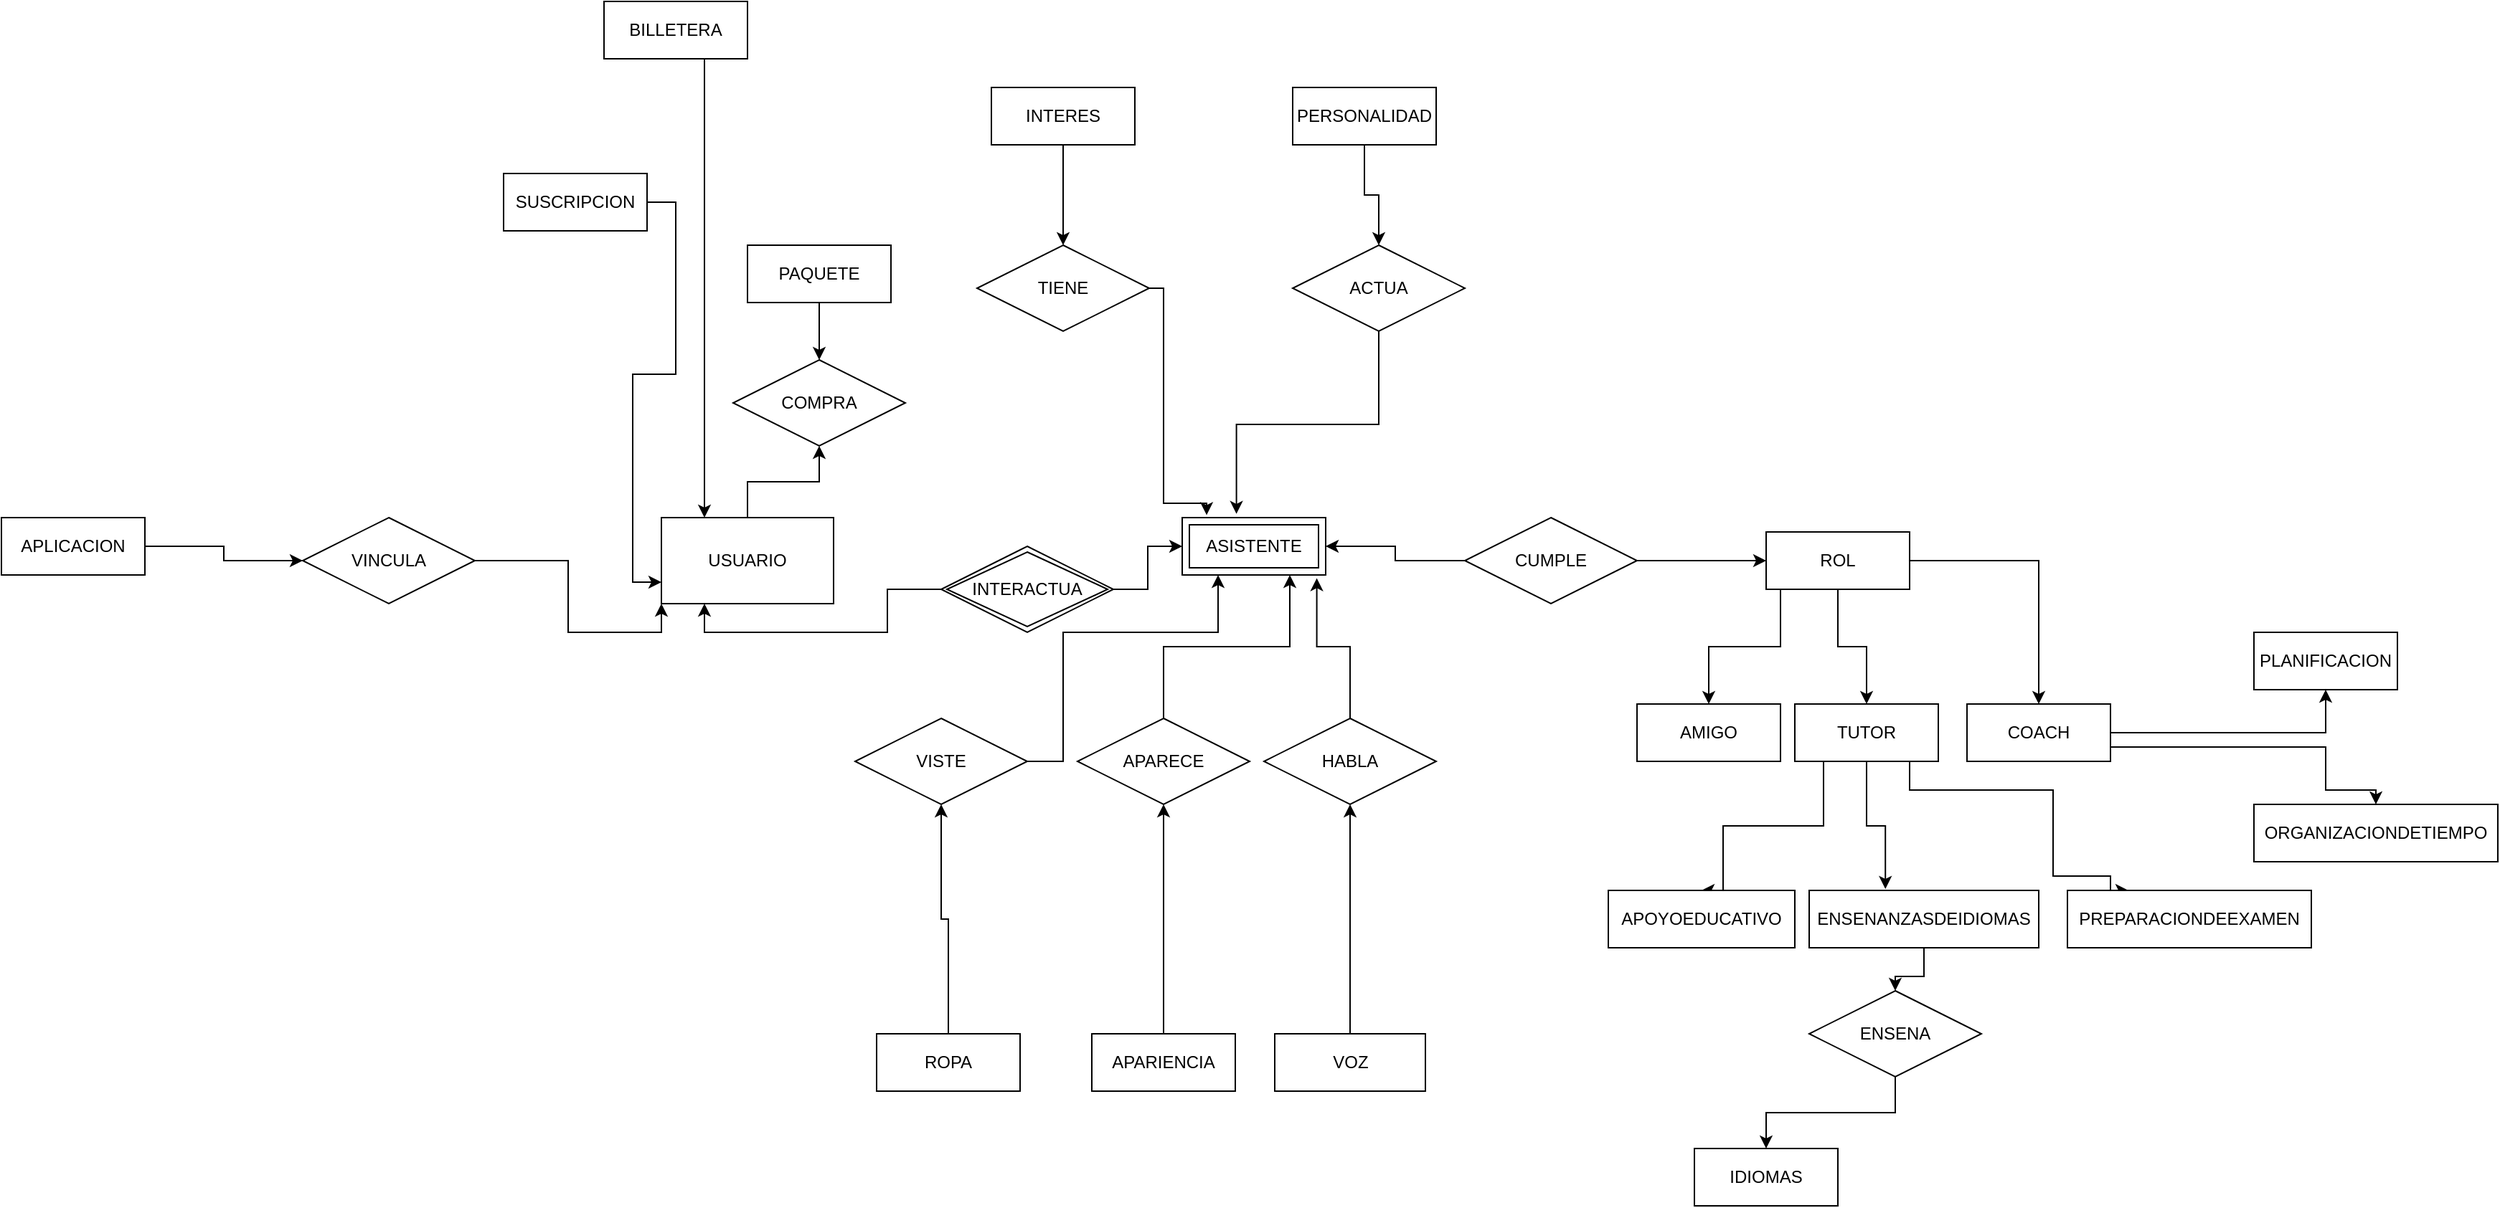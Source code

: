 <mxfile version="24.7.17">
  <diagram id="glA3qfK9mWjWR2VQTb70" name="Page-1">
    <mxGraphModel dx="2140" dy="1657" grid="1" gridSize="10" guides="1" tooltips="1" connect="1" arrows="1" fold="1" page="1" pageScale="1" pageWidth="850" pageHeight="1100" math="0" shadow="0">
      <root>
        <mxCell id="0" />
        <mxCell id="1" parent="0" />
        <mxCell id="xiUm4P153vPyHrwuNTw2-10" style="edgeStyle=orthogonalEdgeStyle;rounded=0;orthogonalLoop=1;jettySize=auto;html=1;entryX=0.5;entryY=1;entryDx=0;entryDy=0;" edge="1" parent="1" source="ocONnjmKs5eY3bMZPwjG-1" target="xiUm4P153vPyHrwuNTw2-8">
          <mxGeometry relative="1" as="geometry" />
        </mxCell>
        <mxCell id="ocONnjmKs5eY3bMZPwjG-1" value="&lt;div&gt;USUARIO&lt;/div&gt;" style="rounded=0;whiteSpace=wrap;html=1;strokeColor=default;" parent="1" vertex="1">
          <mxGeometry x="230" y="-490" width="120" height="60" as="geometry" />
        </mxCell>
        <mxCell id="rTWoYVCPTd-qUIE6REDp-21" value="ASISTENTE" style="shape=ext;margin=3;double=1;whiteSpace=wrap;html=1;align=center;" parent="1" vertex="1">
          <mxGeometry x="593" y="-490" width="100" height="40" as="geometry" />
        </mxCell>
        <mxCell id="rTWoYVCPTd-qUIE6REDp-23" style="edgeStyle=orthogonalEdgeStyle;rounded=0;orthogonalLoop=1;jettySize=auto;html=1;entryX=0;entryY=0.5;entryDx=0;entryDy=0;" parent="1" source="rTWoYVCPTd-qUIE6REDp-22" target="rTWoYVCPTd-qUIE6REDp-21" edge="1">
          <mxGeometry relative="1" as="geometry" />
        </mxCell>
        <mxCell id="rTWoYVCPTd-qUIE6REDp-24" style="edgeStyle=orthogonalEdgeStyle;rounded=0;orthogonalLoop=1;jettySize=auto;html=1;exitX=0;exitY=0.5;exitDx=0;exitDy=0;entryX=0.25;entryY=1;entryDx=0;entryDy=0;" parent="1" source="rTWoYVCPTd-qUIE6REDp-22" target="ocONnjmKs5eY3bMZPwjG-1" edge="1">
          <mxGeometry relative="1" as="geometry" />
        </mxCell>
        <mxCell id="rTWoYVCPTd-qUIE6REDp-22" value="INTERACTUA" style="shape=rhombus;double=1;perimeter=rhombusPerimeter;whiteSpace=wrap;html=1;align=center;" parent="1" vertex="1">
          <mxGeometry x="425" y="-470" width="120" height="60" as="geometry" />
        </mxCell>
        <mxCell id="rTWoYVCPTd-qUIE6REDp-59" style="edgeStyle=orthogonalEdgeStyle;rounded=0;orthogonalLoop=1;jettySize=auto;html=1;entryX=0.5;entryY=0;entryDx=0;entryDy=0;" parent="1" source="rTWoYVCPTd-qUIE6REDp-25" target="rTWoYVCPTd-qUIE6REDp-28" edge="1">
          <mxGeometry relative="1" as="geometry">
            <Array as="points">
              <mxPoint x="1010" y="-400" />
              <mxPoint x="960" y="-400" />
            </Array>
          </mxGeometry>
        </mxCell>
        <mxCell id="rTWoYVCPTd-qUIE6REDp-60" style="edgeStyle=orthogonalEdgeStyle;rounded=0;orthogonalLoop=1;jettySize=auto;html=1;entryX=0.5;entryY=0;entryDx=0;entryDy=0;" parent="1" source="rTWoYVCPTd-qUIE6REDp-25" target="rTWoYVCPTd-qUIE6REDp-27" edge="1">
          <mxGeometry relative="1" as="geometry" />
        </mxCell>
        <mxCell id="rTWoYVCPTd-qUIE6REDp-62" style="edgeStyle=orthogonalEdgeStyle;rounded=0;orthogonalLoop=1;jettySize=auto;html=1;entryX=0.5;entryY=0;entryDx=0;entryDy=0;" parent="1" source="rTWoYVCPTd-qUIE6REDp-25" target="rTWoYVCPTd-qUIE6REDp-61" edge="1">
          <mxGeometry relative="1" as="geometry" />
        </mxCell>
        <mxCell id="rTWoYVCPTd-qUIE6REDp-25" value="ROL" style="whiteSpace=wrap;html=1;align=center;" parent="1" vertex="1">
          <mxGeometry x="1000" y="-480" width="100" height="40" as="geometry" />
        </mxCell>
        <mxCell id="rTWoYVCPTd-qUIE6REDp-68" style="edgeStyle=orthogonalEdgeStyle;rounded=0;orthogonalLoop=1;jettySize=auto;html=1;entryX=0.5;entryY=0;entryDx=0;entryDy=0;" parent="1" source="rTWoYVCPTd-qUIE6REDp-27" target="rTWoYVCPTd-qUIE6REDp-67" edge="1">
          <mxGeometry relative="1" as="geometry">
            <Array as="points">
              <mxPoint x="1040" y="-275" />
              <mxPoint x="970" y="-275" />
            </Array>
          </mxGeometry>
        </mxCell>
        <mxCell id="rTWoYVCPTd-qUIE6REDp-70" style="edgeStyle=orthogonalEdgeStyle;rounded=0;orthogonalLoop=1;jettySize=auto;html=1;entryX=0.25;entryY=0;entryDx=0;entryDy=0;" parent="1" source="rTWoYVCPTd-qUIE6REDp-27" target="rTWoYVCPTd-qUIE6REDp-63" edge="1">
          <mxGeometry relative="1" as="geometry">
            <Array as="points">
              <mxPoint x="1100" y="-300" />
              <mxPoint x="1200" y="-300" />
              <mxPoint x="1200" y="-240" />
              <mxPoint x="1240" y="-240" />
              <mxPoint x="1240" y="-230" />
            </Array>
          </mxGeometry>
        </mxCell>
        <mxCell id="rTWoYVCPTd-qUIE6REDp-27" value="TUTOR" style="whiteSpace=wrap;html=1;align=center;" parent="1" vertex="1">
          <mxGeometry x="1020" y="-360" width="100" height="40" as="geometry" />
        </mxCell>
        <mxCell id="rTWoYVCPTd-qUIE6REDp-28" value="AMIGO" style="whiteSpace=wrap;html=1;align=center;" parent="1" vertex="1">
          <mxGeometry x="910" y="-360" width="100" height="40" as="geometry" />
        </mxCell>
        <mxCell id="rTWoYVCPTd-qUIE6REDp-43" style="edgeStyle=orthogonalEdgeStyle;rounded=0;orthogonalLoop=1;jettySize=auto;html=1;entryX=0.5;entryY=1;entryDx=0;entryDy=0;" parent="1" source="rTWoYVCPTd-qUIE6REDp-29" target="rTWoYVCPTd-qUIE6REDp-42" edge="1">
          <mxGeometry relative="1" as="geometry" />
        </mxCell>
        <mxCell id="rTWoYVCPTd-qUIE6REDp-29" value="APARIENCIA" style="whiteSpace=wrap;html=1;align=center;" parent="1" vertex="1">
          <mxGeometry x="530" y="-130" width="100" height="40" as="geometry" />
        </mxCell>
        <mxCell id="rTWoYVCPTd-qUIE6REDp-37" style="edgeStyle=orthogonalEdgeStyle;rounded=0;orthogonalLoop=1;jettySize=auto;html=1;entryX=0.5;entryY=1;entryDx=0;entryDy=0;" parent="1" source="rTWoYVCPTd-qUIE6REDp-30" target="rTWoYVCPTd-qUIE6REDp-36" edge="1">
          <mxGeometry relative="1" as="geometry" />
        </mxCell>
        <mxCell id="rTWoYVCPTd-qUIE6REDp-30" value="VOZ" style="whiteSpace=wrap;html=1;align=center;" parent="1" vertex="1">
          <mxGeometry x="657.5" y="-130" width="105" height="40" as="geometry" />
        </mxCell>
        <mxCell id="rTWoYVCPTd-qUIE6REDp-54" style="edgeStyle=orthogonalEdgeStyle;rounded=0;orthogonalLoop=1;jettySize=auto;html=1;entryX=0.5;entryY=0;entryDx=0;entryDy=0;" parent="1" source="rTWoYVCPTd-qUIE6REDp-31" target="rTWoYVCPTd-qUIE6REDp-53" edge="1">
          <mxGeometry relative="1" as="geometry" />
        </mxCell>
        <mxCell id="rTWoYVCPTd-qUIE6REDp-31" value="PERSONALIDAD" style="whiteSpace=wrap;html=1;align=center;" parent="1" vertex="1">
          <mxGeometry x="670" y="-790" width="100" height="40" as="geometry" />
        </mxCell>
        <mxCell id="rTWoYVCPTd-qUIE6REDp-51" style="edgeStyle=orthogonalEdgeStyle;rounded=0;orthogonalLoop=1;jettySize=auto;html=1;entryX=0.5;entryY=0;entryDx=0;entryDy=0;" parent="1" source="rTWoYVCPTd-qUIE6REDp-32" target="rTWoYVCPTd-qUIE6REDp-50" edge="1">
          <mxGeometry relative="1" as="geometry" />
        </mxCell>
        <mxCell id="rTWoYVCPTd-qUIE6REDp-32" value="INTERES" style="whiteSpace=wrap;html=1;align=center;" parent="1" vertex="1">
          <mxGeometry x="460" y="-790" width="100" height="40" as="geometry" />
        </mxCell>
        <mxCell id="rTWoYVCPTd-qUIE6REDp-33" value="IDIOMAS" style="whiteSpace=wrap;html=1;align=center;" parent="1" vertex="1">
          <mxGeometry x="950" y="-50" width="100" height="40" as="geometry" />
        </mxCell>
        <mxCell id="rTWoYVCPTd-qUIE6REDp-47" style="edgeStyle=orthogonalEdgeStyle;rounded=0;orthogonalLoop=1;jettySize=auto;html=1;entryX=0.5;entryY=1;entryDx=0;entryDy=0;" parent="1" source="rTWoYVCPTd-qUIE6REDp-34" target="rTWoYVCPTd-qUIE6REDp-46" edge="1">
          <mxGeometry relative="1" as="geometry" />
        </mxCell>
        <mxCell id="rTWoYVCPTd-qUIE6REDp-34" value="ROPA" style="whiteSpace=wrap;html=1;align=center;" parent="1" vertex="1">
          <mxGeometry x="380" y="-130" width="100" height="40" as="geometry" />
        </mxCell>
        <mxCell id="rTWoYVCPTd-qUIE6REDp-36" value="HABLA" style="shape=rhombus;perimeter=rhombusPerimeter;whiteSpace=wrap;html=1;align=center;" parent="1" vertex="1">
          <mxGeometry x="650" y="-350" width="120" height="60" as="geometry" />
        </mxCell>
        <mxCell id="rTWoYVCPTd-qUIE6REDp-41" style="edgeStyle=orthogonalEdgeStyle;rounded=0;orthogonalLoop=1;jettySize=auto;html=1;entryX=0.938;entryY=1.055;entryDx=0;entryDy=0;entryPerimeter=0;" parent="1" source="rTWoYVCPTd-qUIE6REDp-36" target="rTWoYVCPTd-qUIE6REDp-21" edge="1">
          <mxGeometry relative="1" as="geometry" />
        </mxCell>
        <mxCell id="rTWoYVCPTd-qUIE6REDp-44" style="edgeStyle=orthogonalEdgeStyle;rounded=0;orthogonalLoop=1;jettySize=auto;html=1;entryX=0.75;entryY=1;entryDx=0;entryDy=0;" parent="1" source="rTWoYVCPTd-qUIE6REDp-42" target="rTWoYVCPTd-qUIE6REDp-21" edge="1">
          <mxGeometry relative="1" as="geometry" />
        </mxCell>
        <mxCell id="rTWoYVCPTd-qUIE6REDp-42" value="APARECE" style="shape=rhombus;perimeter=rhombusPerimeter;whiteSpace=wrap;html=1;align=center;" parent="1" vertex="1">
          <mxGeometry x="520" y="-350" width="120" height="60" as="geometry" />
        </mxCell>
        <mxCell id="rTWoYVCPTd-qUIE6REDp-48" style="edgeStyle=orthogonalEdgeStyle;rounded=0;orthogonalLoop=1;jettySize=auto;html=1;entryX=0.25;entryY=1;entryDx=0;entryDy=0;" parent="1" source="rTWoYVCPTd-qUIE6REDp-46" target="rTWoYVCPTd-qUIE6REDp-21" edge="1">
          <mxGeometry relative="1" as="geometry">
            <Array as="points">
              <mxPoint x="510" y="-320" />
              <mxPoint x="510" y="-410" />
              <mxPoint x="618" y="-410" />
            </Array>
          </mxGeometry>
        </mxCell>
        <mxCell id="rTWoYVCPTd-qUIE6REDp-46" value="VISTE" style="shape=rhombus;perimeter=rhombusPerimeter;whiteSpace=wrap;html=1;align=center;" parent="1" vertex="1">
          <mxGeometry x="365" y="-350" width="120" height="60" as="geometry" />
        </mxCell>
        <mxCell id="rTWoYVCPTd-qUIE6REDp-50" value="TIENE" style="shape=rhombus;perimeter=rhombusPerimeter;whiteSpace=wrap;html=1;align=center;" parent="1" vertex="1">
          <mxGeometry x="450" y="-680" width="120" height="60" as="geometry" />
        </mxCell>
        <mxCell id="rTWoYVCPTd-qUIE6REDp-52" style="edgeStyle=orthogonalEdgeStyle;rounded=0;orthogonalLoop=1;jettySize=auto;html=1;entryX=0.17;entryY=-0.045;entryDx=0;entryDy=0;entryPerimeter=0;" parent="1" source="rTWoYVCPTd-qUIE6REDp-50" target="rTWoYVCPTd-qUIE6REDp-21" edge="1">
          <mxGeometry relative="1" as="geometry">
            <Array as="points">
              <mxPoint x="580" y="-650" />
              <mxPoint x="580" y="-500" />
              <mxPoint x="610" y="-500" />
            </Array>
          </mxGeometry>
        </mxCell>
        <mxCell id="rTWoYVCPTd-qUIE6REDp-53" value="ACTUA" style="shape=rhombus;perimeter=rhombusPerimeter;whiteSpace=wrap;html=1;align=center;" parent="1" vertex="1">
          <mxGeometry x="670" y="-680" width="120" height="60" as="geometry" />
        </mxCell>
        <mxCell id="rTWoYVCPTd-qUIE6REDp-55" style="edgeStyle=orthogonalEdgeStyle;rounded=0;orthogonalLoop=1;jettySize=auto;html=1;entryX=0.378;entryY=-0.065;entryDx=0;entryDy=0;entryPerimeter=0;" parent="1" source="rTWoYVCPTd-qUIE6REDp-53" target="rTWoYVCPTd-qUIE6REDp-21" edge="1">
          <mxGeometry relative="1" as="geometry" />
        </mxCell>
        <mxCell id="rTWoYVCPTd-qUIE6REDp-57" style="edgeStyle=orthogonalEdgeStyle;rounded=0;orthogonalLoop=1;jettySize=auto;html=1;entryX=1;entryY=0.5;entryDx=0;entryDy=0;" parent="1" source="rTWoYVCPTd-qUIE6REDp-56" target="rTWoYVCPTd-qUIE6REDp-21" edge="1">
          <mxGeometry relative="1" as="geometry" />
        </mxCell>
        <mxCell id="rTWoYVCPTd-qUIE6REDp-58" style="edgeStyle=orthogonalEdgeStyle;rounded=0;orthogonalLoop=1;jettySize=auto;html=1;entryX=0;entryY=0.5;entryDx=0;entryDy=0;" parent="1" source="rTWoYVCPTd-qUIE6REDp-56" target="rTWoYVCPTd-qUIE6REDp-25" edge="1">
          <mxGeometry relative="1" as="geometry" />
        </mxCell>
        <mxCell id="rTWoYVCPTd-qUIE6REDp-56" value="CUMPLE" style="shape=rhombus;perimeter=rhombusPerimeter;whiteSpace=wrap;html=1;align=center;" parent="1" vertex="1">
          <mxGeometry x="790" y="-490" width="120" height="60" as="geometry" />
        </mxCell>
        <mxCell id="rTWoYVCPTd-qUIE6REDp-71" style="edgeStyle=orthogonalEdgeStyle;rounded=0;orthogonalLoop=1;jettySize=auto;html=1;" parent="1" source="rTWoYVCPTd-qUIE6REDp-61" target="rTWoYVCPTd-qUIE6REDp-65" edge="1">
          <mxGeometry relative="1" as="geometry" />
        </mxCell>
        <mxCell id="rTWoYVCPTd-qUIE6REDp-72" style="edgeStyle=orthogonalEdgeStyle;rounded=0;orthogonalLoop=1;jettySize=auto;html=1;entryX=0.5;entryY=0;entryDx=0;entryDy=0;" parent="1" source="rTWoYVCPTd-qUIE6REDp-61" target="rTWoYVCPTd-qUIE6REDp-64" edge="1">
          <mxGeometry relative="1" as="geometry">
            <Array as="points">
              <mxPoint x="1390" y="-330" />
              <mxPoint x="1390" y="-300" />
              <mxPoint x="1425" y="-300" />
            </Array>
          </mxGeometry>
        </mxCell>
        <mxCell id="rTWoYVCPTd-qUIE6REDp-61" value="COACH" style="whiteSpace=wrap;html=1;align=center;" parent="1" vertex="1">
          <mxGeometry x="1140" y="-360" width="100" height="40" as="geometry" />
        </mxCell>
        <mxCell id="rTWoYVCPTd-qUIE6REDp-63" value="PREPARACIONDEEXAMEN" style="whiteSpace=wrap;html=1;align=center;" parent="1" vertex="1">
          <mxGeometry x="1210" y="-230" width="170" height="40" as="geometry" />
        </mxCell>
        <mxCell id="rTWoYVCPTd-qUIE6REDp-64" value="ORGANIZACIONDETIEMPO" style="whiteSpace=wrap;html=1;align=center;" parent="1" vertex="1">
          <mxGeometry x="1340" y="-290" width="170" height="40" as="geometry" />
        </mxCell>
        <mxCell id="rTWoYVCPTd-qUIE6REDp-65" value="PLANIFICACION" style="whiteSpace=wrap;html=1;align=center;" parent="1" vertex="1">
          <mxGeometry x="1340" y="-410" width="100" height="40" as="geometry" />
        </mxCell>
        <mxCell id="rTWoYVCPTd-qUIE6REDp-74" style="edgeStyle=orthogonalEdgeStyle;rounded=0;orthogonalLoop=1;jettySize=auto;html=1;entryX=0.5;entryY=0;entryDx=0;entryDy=0;" parent="1" source="rTWoYVCPTd-qUIE6REDp-66" target="rTWoYVCPTd-qUIE6REDp-73" edge="1">
          <mxGeometry relative="1" as="geometry" />
        </mxCell>
        <mxCell id="rTWoYVCPTd-qUIE6REDp-66" value="ENSENANZASDEIDIOMAS" style="whiteSpace=wrap;html=1;align=center;" parent="1" vertex="1">
          <mxGeometry x="1030" y="-230" width="160" height="40" as="geometry" />
        </mxCell>
        <mxCell id="rTWoYVCPTd-qUIE6REDp-67" value="APOYOEDUCATIVO" style="whiteSpace=wrap;html=1;align=center;" parent="1" vertex="1">
          <mxGeometry x="890" y="-230" width="130" height="40" as="geometry" />
        </mxCell>
        <mxCell id="rTWoYVCPTd-qUIE6REDp-69" style="edgeStyle=orthogonalEdgeStyle;rounded=0;orthogonalLoop=1;jettySize=auto;html=1;entryX=0.332;entryY=-0.025;entryDx=0;entryDy=0;entryPerimeter=0;" parent="1" source="rTWoYVCPTd-qUIE6REDp-27" target="rTWoYVCPTd-qUIE6REDp-66" edge="1">
          <mxGeometry relative="1" as="geometry" />
        </mxCell>
        <mxCell id="rTWoYVCPTd-qUIE6REDp-75" style="edgeStyle=orthogonalEdgeStyle;rounded=0;orthogonalLoop=1;jettySize=auto;html=1;entryX=0.5;entryY=0;entryDx=0;entryDy=0;" parent="1" source="rTWoYVCPTd-qUIE6REDp-73" target="rTWoYVCPTd-qUIE6REDp-33" edge="1">
          <mxGeometry relative="1" as="geometry" />
        </mxCell>
        <mxCell id="rTWoYVCPTd-qUIE6REDp-73" value="ENSENA" style="shape=rhombus;perimeter=rhombusPerimeter;whiteSpace=wrap;html=1;align=center;" parent="1" vertex="1">
          <mxGeometry x="1030" y="-160" width="120" height="60" as="geometry" />
        </mxCell>
        <mxCell id="xiUm4P153vPyHrwuNTw2-13" style="edgeStyle=orthogonalEdgeStyle;rounded=0;orthogonalLoop=1;jettySize=auto;html=1;entryX=0.25;entryY=0;entryDx=0;entryDy=0;" edge="1" parent="1" source="xiUm4P153vPyHrwuNTw2-2" target="ocONnjmKs5eY3bMZPwjG-1">
          <mxGeometry relative="1" as="geometry">
            <Array as="points">
              <mxPoint x="260" y="-730" />
              <mxPoint x="260" y="-730" />
            </Array>
          </mxGeometry>
        </mxCell>
        <mxCell id="xiUm4P153vPyHrwuNTw2-2" value="BILLETERA" style="whiteSpace=wrap;html=1;align=center;" vertex="1" parent="1">
          <mxGeometry x="190" y="-850" width="100" height="40" as="geometry" />
        </mxCell>
        <mxCell id="xiUm4P153vPyHrwuNTw2-12" style="edgeStyle=orthogonalEdgeStyle;rounded=0;orthogonalLoop=1;jettySize=auto;html=1;entryX=0;entryY=0.75;entryDx=0;entryDy=0;" edge="1" parent="1" source="xiUm4P153vPyHrwuNTw2-5" target="ocONnjmKs5eY3bMZPwjG-1">
          <mxGeometry relative="1" as="geometry" />
        </mxCell>
        <mxCell id="xiUm4P153vPyHrwuNTw2-5" value="SUSCRIPCION" style="whiteSpace=wrap;html=1;align=center;" vertex="1" parent="1">
          <mxGeometry x="120" y="-730" width="100" height="40" as="geometry" />
        </mxCell>
        <mxCell id="xiUm4P153vPyHrwuNTw2-9" style="edgeStyle=orthogonalEdgeStyle;rounded=0;orthogonalLoop=1;jettySize=auto;html=1;" edge="1" parent="1" source="xiUm4P153vPyHrwuNTw2-6" target="xiUm4P153vPyHrwuNTw2-8">
          <mxGeometry relative="1" as="geometry" />
        </mxCell>
        <mxCell id="xiUm4P153vPyHrwuNTw2-6" value="PAQUETE" style="whiteSpace=wrap;html=1;align=center;" vertex="1" parent="1">
          <mxGeometry x="290" y="-680" width="100" height="40" as="geometry" />
        </mxCell>
        <mxCell id="xiUm4P153vPyHrwuNTw2-8" value="COMPRA" style="shape=rhombus;perimeter=rhombusPerimeter;whiteSpace=wrap;html=1;align=center;" vertex="1" parent="1">
          <mxGeometry x="280" y="-600" width="120" height="60" as="geometry" />
        </mxCell>
        <mxCell id="xiUm4P153vPyHrwuNTw2-17" style="edgeStyle=orthogonalEdgeStyle;rounded=0;orthogonalLoop=1;jettySize=auto;html=1;entryX=0;entryY=0.5;entryDx=0;entryDy=0;" edge="1" parent="1" source="xiUm4P153vPyHrwuNTw2-14" target="xiUm4P153vPyHrwuNTw2-15">
          <mxGeometry relative="1" as="geometry" />
        </mxCell>
        <mxCell id="xiUm4P153vPyHrwuNTw2-14" value="APLICACION" style="whiteSpace=wrap;html=1;align=center;" vertex="1" parent="1">
          <mxGeometry x="-230" y="-490" width="100" height="40" as="geometry" />
        </mxCell>
        <mxCell id="xiUm4P153vPyHrwuNTw2-18" style="edgeStyle=orthogonalEdgeStyle;rounded=0;orthogonalLoop=1;jettySize=auto;html=1;entryX=0;entryY=1;entryDx=0;entryDy=0;" edge="1" parent="1" source="xiUm4P153vPyHrwuNTw2-15" target="ocONnjmKs5eY3bMZPwjG-1">
          <mxGeometry relative="1" as="geometry" />
        </mxCell>
        <mxCell id="xiUm4P153vPyHrwuNTw2-15" value="VINCULA" style="shape=rhombus;perimeter=rhombusPerimeter;whiteSpace=wrap;html=1;align=center;" vertex="1" parent="1">
          <mxGeometry x="-20" y="-490" width="120" height="60" as="geometry" />
        </mxCell>
      </root>
    </mxGraphModel>
  </diagram>
</mxfile>
